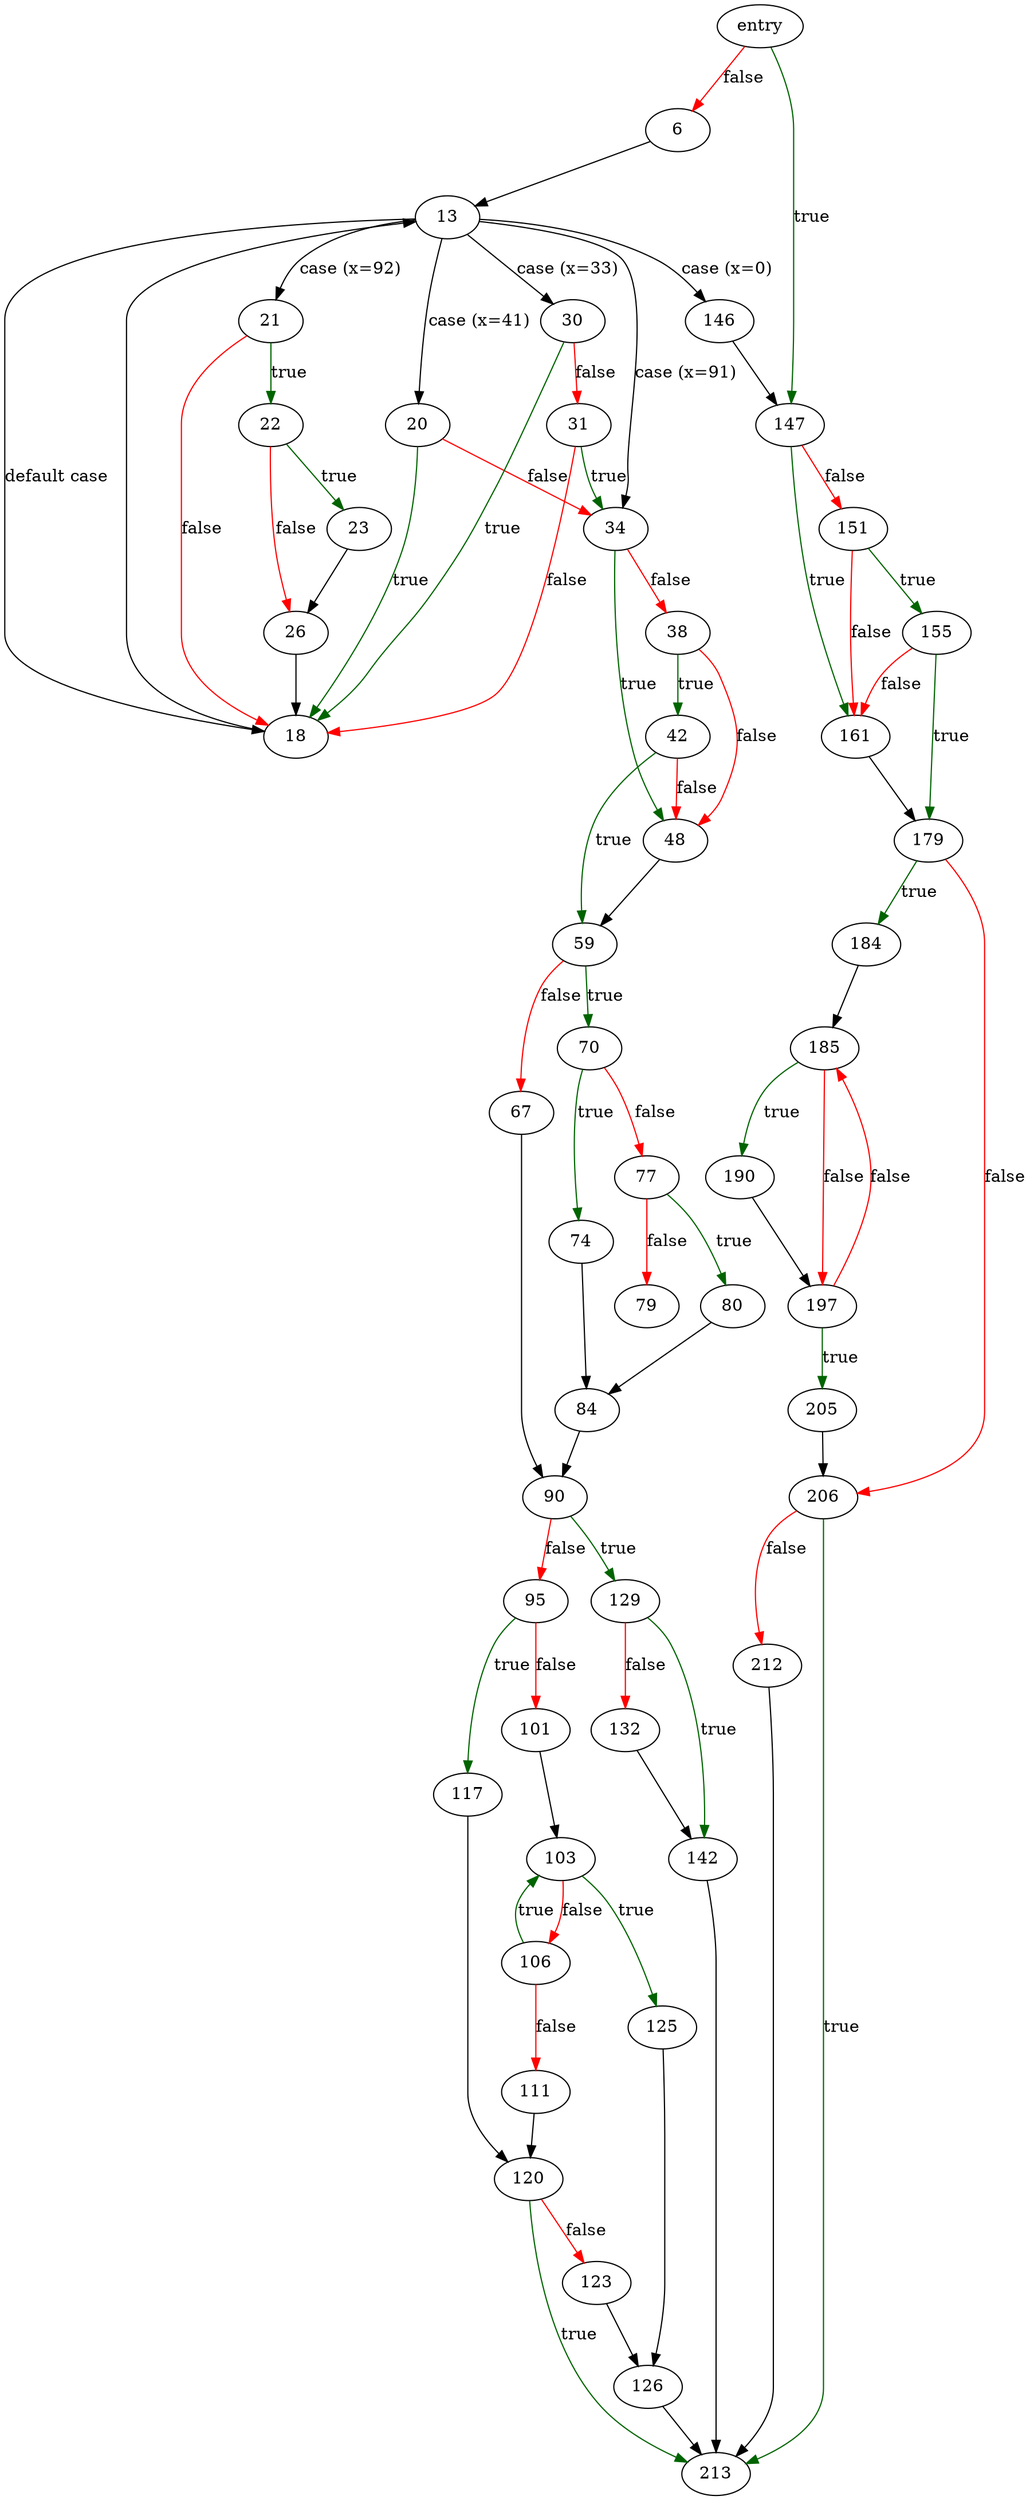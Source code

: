 digraph "add_exclude" {
	// Node definitions.
	3 [label=entry];
	6;
	13;
	18;
	20;
	21;
	22;
	23;
	26;
	30;
	31;
	34;
	38;
	42;
	48;
	59;
	67;
	70;
	74;
	77;
	79;
	80;
	84;
	90;
	95;
	101;
	103;
	106;
	111;
	117;
	120;
	123;
	125;
	126;
	129;
	132;
	142;
	146;
	147;
	151;
	155;
	161;
	179;
	184;
	185;
	190;
	197;
	205;
	206;
	212;
	213;

	// Edge definitions.
	3 -> 6 [
		color=red
		label=false
	];
	3 -> 147 [
		color=darkgreen
		label=true
	];
	6 -> 13;
	13 -> 18 [label="default case"];
	13 -> 20 [label="case (x=41)"];
	13 -> 21 [label="case (x=92)"];
	13 -> 30 [label="case (x=33)"];
	13 -> 34 [label="case (x=91)"];
	13 -> 146 [label="case (x=0)"];
	18 -> 13;
	20 -> 18 [
		color=darkgreen
		label=true
	];
	20 -> 34 [
		color=red
		label=false
	];
	21 -> 18 [
		color=red
		label=false
	];
	21 -> 22 [
		color=darkgreen
		label=true
	];
	22 -> 23 [
		color=darkgreen
		label=true
	];
	22 -> 26 [
		color=red
		label=false
	];
	23 -> 26;
	26 -> 18;
	30 -> 18 [
		color=darkgreen
		label=true
	];
	30 -> 31 [
		color=red
		label=false
	];
	31 -> 18 [
		color=red
		label=false
	];
	31 -> 34 [
		color=darkgreen
		label=true
	];
	34 -> 38 [
		color=red
		label=false
	];
	34 -> 48 [
		color=darkgreen
		label=true
	];
	38 -> 42 [
		color=darkgreen
		label=true
	];
	38 -> 48 [
		color=red
		label=false
	];
	42 -> 48 [
		color=red
		label=false
	];
	42 -> 59 [
		color=darkgreen
		label=true
	];
	48 -> 59;
	59 -> 67 [
		color=red
		label=false
	];
	59 -> 70 [
		color=darkgreen
		label=true
	];
	67 -> 90;
	70 -> 74 [
		color=darkgreen
		label=true
	];
	70 -> 77 [
		color=red
		label=false
	];
	74 -> 84;
	77 -> 79 [
		color=red
		label=false
	];
	77 -> 80 [
		color=darkgreen
		label=true
	];
	80 -> 84;
	84 -> 90;
	90 -> 95 [
		color=red
		label=false
	];
	90 -> 129 [
		color=darkgreen
		label=true
	];
	95 -> 101 [
		color=red
		label=false
	];
	95 -> 117 [
		color=darkgreen
		label=true
	];
	101 -> 103;
	103 -> 106 [
		color=red
		label=false
	];
	103 -> 125 [
		color=darkgreen
		label=true
	];
	106 -> 103 [
		color=darkgreen
		label=true
	];
	106 -> 111 [
		color=red
		label=false
	];
	111 -> 120;
	117 -> 120;
	120 -> 123 [
		color=red
		label=false
	];
	120 -> 213 [
		color=darkgreen
		label=true
	];
	123 -> 126;
	125 -> 126;
	126 -> 213;
	129 -> 132 [
		color=red
		label=false
	];
	129 -> 142 [
		color=darkgreen
		label=true
	];
	132 -> 142;
	142 -> 213;
	146 -> 147;
	147 -> 151 [
		color=red
		label=false
	];
	147 -> 161 [
		color=darkgreen
		label=true
	];
	151 -> 155 [
		color=darkgreen
		label=true
	];
	151 -> 161 [
		color=red
		label=false
	];
	155 -> 161 [
		color=red
		label=false
	];
	155 -> 179 [
		color=darkgreen
		label=true
	];
	161 -> 179;
	179 -> 184 [
		color=darkgreen
		label=true
	];
	179 -> 206 [
		color=red
		label=false
	];
	184 -> 185;
	185 -> 190 [
		color=darkgreen
		label=true
	];
	185 -> 197 [
		color=red
		label=false
	];
	190 -> 197;
	197 -> 185 [
		color=red
		label=false
	];
	197 -> 205 [
		color=darkgreen
		label=true
	];
	205 -> 206;
	206 -> 212 [
		color=red
		label=false
	];
	206 -> 213 [
		color=darkgreen
		label=true
	];
	212 -> 213;
}